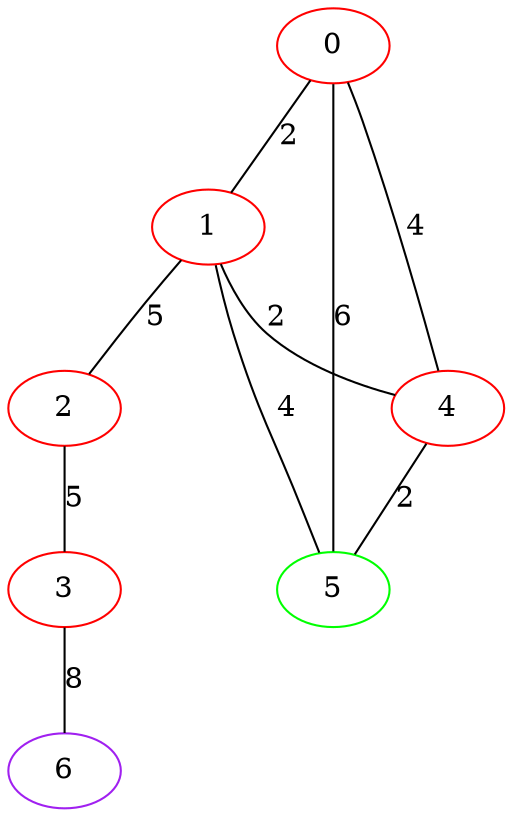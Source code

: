 graph "" {
0 [color=red, weight=1];
1 [color=red, weight=1];
2 [color=red, weight=1];
3 [color=red, weight=1];
4 [color=red, weight=1];
5 [color=green, weight=2];
6 [color=purple, weight=4];
0 -- 1  [key=0, label=2];
0 -- 4  [key=0, label=4];
0 -- 5  [key=0, label=6];
1 -- 2  [key=0, label=5];
1 -- 4  [key=0, label=2];
1 -- 5  [key=0, label=4];
2 -- 3  [key=0, label=5];
3 -- 6  [key=0, label=8];
4 -- 5  [key=0, label=2];
}
